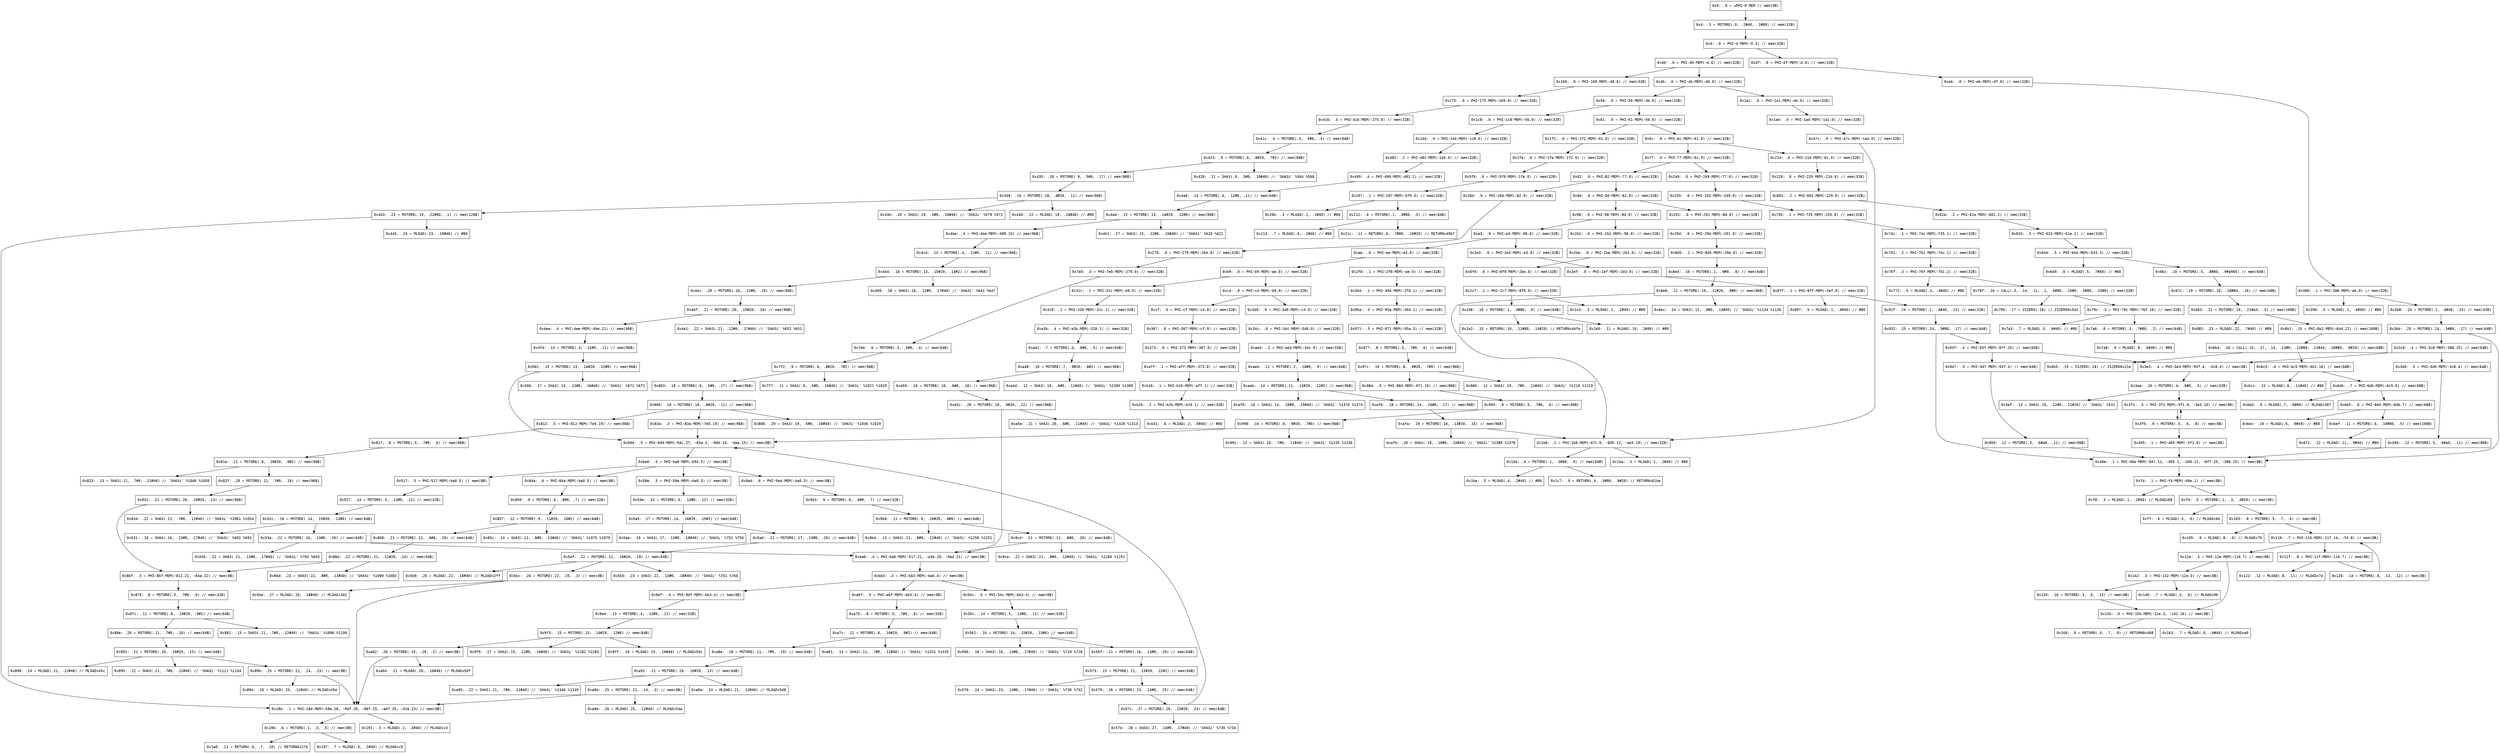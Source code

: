 
digraph G {
graph [fontname = "consolas"];
node  [fontname = "consolas"];
edge  [fontname = "consolas"];
instruction_3 [label="0x0: .0 = uPHI~0-MEM // mem(0B)", shape="record"];
instruction_2 [label="0x4: .3 = MSTORE(.0, .2#40, .1#80) // mem(32B)", shape="record"];
instruction_1605 [label="0xd: .0 = PHI~d-MEM(~0.3) // mem(32B)", shape="record"];
instruction_1577 [label="0xdf: .0 = PHI~df-MEM(~d.0) // mem(32B)", shape="record"];
instruction_1606 [label="0x40: .0 = PHI~40-MEM(~d.0) // mem(32B)", shape="record"];
instruction_1502 [label="0xeb: .0 = PHI~eb-MEM(~df.0) // mem(32B)", shape="record"];
instruction_1578 [label="0x169: .0 = PHI~169-MEM(~40.0) // mem(32B)", shape="record"];
instruction_1631 [label="0x4b: .0 = PHI~4b-MEM(~40.0) // mem(32B)", shape="record"];
instruction_485 [label="0x388: .1 = PHI~388-MEM(~eb.0) // mem(32B)", shape="record"];
instruction_1516 [label="0x175: .0 = PHI~175-MEM(~169.0) // mem(32B)", shape="record"];
instruction_1612 [label="0x1a1: .0 = PHI~1a1-MEM(~4b.0) // mem(32B)", shape="record"];
instruction_1632 [label="0x56: .0 = PHI~56-MEM(~4b.0) // mem(32B)", shape="record"];
instruction_504 [label="0x3b8: .24 = MSTORE(.1, .4#40, .23) // mem(32B)", shape="record"];
instruction_484 [label="0x390: .5 = MLOAD(.1, .4#40) // #80", shape="record"];
instruction_567 [label="0x416: .3 = PHI~416-MEM(~175.0) // mem(32B)", shape="record"];
instruction_1584 [label="0x1ad: .0 = PHI~1ad-MEM(~1a1.0) // mem(32B)", shape="record"];
instruction_1633 [label="0x61: .0 = PHI~61-MEM(~56.0) // mem(32B)", shape="record"];
instruction_1613 [label="0x1c8: .0 = PHI~1c8-MEM(~56.0) // mem(32B)", shape="record"];
instruction_505 [label="0x3bb: .25 = MSTORE(.24, .5#80, .17) // mem(64B)", shape="record"];
instruction_566 [label="0x41c: .6 = MSTORE(.3, .5#0, .4) // mem(64B)", shape="record"];
instruction_1529 [label="0x47c: .0 = PHI~47c-MEM(~1ad.0) // mem(32B)", shape="record"];
instruction_1653 [label="0x6c: .0 = PHI~6c-MEM(~61.0) // mem(32B)", shape="record"];
instruction_1614 [label="0x1f2: .0 = PHI~1f2-MEM(~61.0) // mem(32B)", shape="record"];
instruction_1585 [label="0x1d4: .0 = PHI~1d4-MEM(~1c8.0) // mem(32B)", shape="record"];
instruction_1640 [label="0x40e: .1 = PHI~40e-MEM(~947.12, ~405.1, ~3d0.12, ~8ff.25, ~388.25) // mem(0B)", shape="record"];
instruction_1484 [label="0x3c8: .4 = PHI~3c8-MEM(~388.25) // mem(64B)", shape="record"];
instruction_570 [label="0x423: .9 = MSTORE(.6, .8#20, .7#2) // mem(96B)", shape="record"];
instruction_219 [label="0x1b6: .1 = PHI~1b6-MEM(~47c.0, ~8d5.12, ~ad4.19) // mem(32B)", shape="record"];
instruction_1628 [label="0x77: .0 = PHI~77-MEM(~6c.0) // mem(32B)", shape="record"];
instruction_1654 [label="0x21d: .0 = PHI~21d-MEM(~6c.0) // mem(32B)", shape="record"];
instruction_1586 [label="0x1fe: .0 = PHI~1fe-MEM(~1f2.0) // mem(32B)", shape="record"];
instruction_1531 [label="0x482: .2 = PHI~482-MEM(~1d4.0) // mem(32B)", shape="record"];
instruction_105 [label="0xf4: .1 = PHI~f4-MEM(~40e.1) // mem(0B)", shape="record"];
instruction_522 [label="0x3d0: .5 = PHI~3d0-MEM(~3c8.4) // mem(64B)", shape="record"];
instruction_534 [label="0x3e3: .4 = PHI~3e3-MEM(~93f.4, ~3c8.4) // mem(0B)", shape="record"];
instruction_572 [label="0x428: .11 = SHA3(.9, .5#0, .10#40) // 'SHA3i' %564 %568", shape="record"];
instruction_580 [label="0x435: .18 = MSTORE(.9, .5#0, .17) // mem(96B)", shape="record"];
instruction_221 [label="0x1bd: .4 = MSTORE(.1, .3#80, .0) // mem(64B)", shape="record"];
instruction_218 [label="0x1ba: .3 = MLOAD(.1, .2#40) // #80", shape="record"];
instruction_1656 [label="0x249: .0 = PHI~249-MEM(~77.0) // mem(32B)", shape="record"];
instruction_1607 [label="0x82: .0 = PHI~82-MEM(~77.0) // mem(32B)", shape="record"];
instruction_1634 [label="0x229: .0 = PHI~229-MEM(~21d.0) // mem(32B)", shape="record"];
instruction_1533 [label="0x5f9: .0 = PHI~5f9-MEM(~1fe.0) // mem(32B)", shape="record"];
instruction_623 [label="0x499: .4 = PHI~499-MEM(~482.2) // mem(32B)", shape="record"];
instruction_104 [label="0xf8: .3 = MLOAD(.1, .2#40) // MLOADx68", shape="record"];
instruction_107 [label="0xfd: .5 = MSTORE(.1, .3, .4#20) // mem(0B)", shape="record"];
instruction_521 [label="0x3d9: .12 = MSTORE(.5, .6#a0, .11) // mem(96B)", shape="record"];
instruction_533 [label="0x3ea: .10 = MSTORE(.4, .9#0, .5) // mem(32B)", shape="record"];
instruction_581 [label="0x438: .19 = MSTORE(.18, .8#20, .11) // mem(96B)", shape="record"];
instruction_222 [label="0x1be: .5 = MLOAD(.4, .2#40) // #80", shape="record"];
instruction_226 [label="0x1c7: .9 = RETURN(.4, .5#80, .8#20) // RETURNx61be", shape="record"];
instruction_1637 [label="0x255: .0 = PHI~255-MEM(~249.0) // mem(32B)", shape="record"];
instruction_1579 [label="0x26d: .0 = PHI~26d-MEM(~82.0) // mem(32B)", shape="record"];
instruction_1608 [label="0x8d: .0 = PHI~8d-MEM(~82.0) // mem(32B)", shape="record"];
instruction_1615 [label="0x602: .2 = PHI~602-MEM(~229.0) // mem(32B)", shape="record"];
instruction_264 [label="0x207: .1 = PHI~207-MEM(~5f9.0) // mem(32B)", shape="record"];
instruction_622 [label="0x4a8: .13 = MSTORE(.4, .12#0, .11) // mem(64B)", shape="record"];
instruction_109 [label="0xff: .6 = MLOAD(.5, .0) // MLOADx6d", shape="record"];
instruction_111 [label="0x103: .8 = MSTORE(.5, .7, .6) // mem(0B)", shape="record"];
instruction_542 [label="0x3f1: .5 = PHI~3f1-MEM(~3f1.9, ~3e3.10) // mem(0B)", shape="record"];
instruction_537 [label="0x3ef: .13 = SHA3(.10, .12#0, .11#20) // 'SHA3i' %531", shape="record"];
instruction_582 [label="0x43b: .20 = SHA3(.19, .5#0, .10#40) // 'SHA3i' %579 %572", shape="record"];
instruction_585 [label="0x440: .22 = MLOAD(.19, .10#40) // #80", shape="record"];
instruction_586 [label="0x443: .23 = MSTORE(.19, .22#80, .1) // mem(128B)", shape="record"];
instruction_1623 [label="0x735: .1 = PHI~735-MEM(~255.0) // mem(32B)", shape="record"];
instruction_1517 [label="0x279: .0 = PHI~279-MEM(~26d.0) // mem(32B)", shape="record"];
instruction_1629 [label="0x98: .0 = PHI~98-MEM(~8d.0) // mem(32B)", shape="record"];
instruction_1580 [label="0x291: .0 = PHI~291-MEM(~8d.0) // mem(32B)", shape="record"];
instruction_1589 [label="0x61e: .2 = PHI~61e-MEM(~602.2) // mem(32B)", shape="record"];
instruction_268 [label="0x212: .6 = MSTORE(.1, .3#80, .5) // mem(64B)", shape="record"];
instruction_263 [label="0x20b: .3 = MLOAD(.1, .2#40) // #80", shape="record"];
instruction_625 [label="0x4ad: .15 = MSTORE(.13, .14#20, .12#0) // mem(96B)", shape="record"];
instruction_1476 [label="0x116: .7 = PHI~116-MEM(~11f.14, ~f4.8) // mem(0B)", shape="record"];
instruction_112 [label="0x105: .9 = MLOAD(.8, .0) // MLOADx70", shape="record"];
instruction_541 [label="0x3f5: .9 = MSTORE(.5, .6, .8) // mem(0B)", shape="record"];
instruction_587 [label="0x445: .24 = MLOAD(.23, .10#40) // #80", shape="record"];
instruction_196 [label="0x18d: .1 = PHI~18d-MEM(~58e.26, ~9df.20, ~86f.25, ~a6f.25, ~416.23) // mem(0B)", shape="record"];
instruction_1598 [label="0x74c: .1 = PHI~74c-MEM(~735.1) // mem(32B)", shape="record"];
instruction_1024 [label="0x7e5: .3 = PHI~7e5-MEM(~279.0) // mem(32B)", shape="record"];
instruction_1625 [label="0x2b2: .0 = PHI~2b2-MEM(~98.0) // mem(32B)", shape="record"];
instruction_1609 [label="0xa3: .0 = PHI~a3-MEM(~98.0) // mem(32B)", shape="record"];
instruction_1518 [label="0x29d: .0 = PHI~29d-MEM(~291.0) // mem(32B)", shape="record"];
instruction_1538 [label="0x633: .3 = PHI~633-MEM(~61e.2) // mem(32B)", shape="record"];
instruction_273 [label="0x21c: .11 = RETURN(.6, .7#80, .10#20) // RETURNx49b7", shape="record"];
instruction_269 [label="0x213: .7 = MLOAD(.6, .2#40) // #80", shape="record"];
instruction_627 [label="0x4b1: .17 = SHA3(.15, .12#0, .16#40) // 'SHA3i' %620 %621", shape="record"];
instruction_646 [label="0x4be: .4 = PHI~4be-MEM(~499.15) // mem(96B)", shape="record"];
instruction_126 [label="0x11f: .8 = PHI~11f-MEM(~116.7) // mem(0B)", shape="record"];
instruction_1478 [label="0x12e: .3 = PHI~12e-MEM(~116.7) // mem(0B)", shape="record"];
instruction_1658 [label="0x405: .1 = PHI~405-MEM(~3f1.9) // mem(0B)", shape="record"];
instruction_200 [label="0x196: .6 = MSTORE(.1, .3, .5) // mem(0B)", shape="record"];
instruction_195 [label="0x191: .3 = MLOAD(.1, .2#40) // MLOADxc3", shape="record"];
instruction_1552 [label="0x761: .2 = PHI~761-MEM(~74c.1) // mem(32B)", shape="record"];
instruction_1023 [label="0x7eb: .6 = MSTORE(.3, .5#0, .4) // mem(64B)", shape="record"];
instruction_1601 [label="0x2be: .0 = PHI~2be-MEM(~2b2.0) // mem(32B)", shape="record"];
instruction_1630 [label="0xae: .0 = PHI~ae-MEM(~a3.0) // mem(32B)", shape="record"];
instruction_1581 [label="0x2e3: .0 = PHI~2e3-MEM(~a3.0) // mem(32B)", shape="record"];
instruction_1138 [label="0x8d5: .1 = PHI~8d5-MEM(~29d.0) // mem(32B)", shape="record"];
instruction_830 [label="0x644: .5 = PHI~644-MEM(~633.3) // mem(32B)", shape="record"];
instruction_645 [label="0x4cd: .13 = MSTORE(.4, .12#0, .11) // mem(96B)", shape="record"];
instruction_125 [label="0x122: .12 = MLOAD(.8, .11) // MLOADx7d", shape="record"];
instruction_129 [label="0x126: .14 = MSTORE(.8, .13, .12) // mem(0B)", shape="record"];
instruction_170 [label="0x15b: .0 = PHI~15b-MEM(~12e.3, ~142.16) // mem(0B)", shape="record"];
instruction_151 [label="0x142: .3 = PHI~142-MEM(~12e.3) // mem(0B)", shape="record"];
instruction_205 [label="0x1a0: .11 = RETURN(.6, .7, .10) // RETURN0x276", shape="record"];
instruction_201 [label="0x197: .7 = MLOAD(.6, .2#40) // MLOADxc9", shape="record"];
instruction_979 [label="0x76f: .3 = PHI~76f-MEM(~761.2) // mem(32B)", shape="record"];
instruction_1027 [label="0x7f2: .9 = MSTORE(.6, .8#20, .7#2) // mem(96B)", shape="record"];
instruction_1559 [label="0x8f0: .0 = PHI~8f0-MEM(~2be.0) // mem(32B)", shape="record"];
instruction_1610 [label="0xb9: .0 = PHI~b9-MEM(~ae.0) // mem(32B)", shape="record"];
instruction_1626 [label="0x2f8: .1 = PHI~2f8-MEM(~ae.0) // mem(32B)", shape="record"];
instruction_1519 [label="0x2ef: .0 = PHI~2ef-MEM(~2e3.0) // mem(32B)", shape="record"];
instruction_1137 [label="0x8e3: .10 = MSTORE(.1, .9#0, .8) // mem(64B)", shape="record"];
instruction_829 [label="0x649: .8 = MLOAD(.5, .7#40) // #80", shape="record"];
instruction_832 [label="0x66c: .10 = MSTORE(.5, .8#80, .9#a905) // mem(64B)", shape="record"];
instruction_649 [label="0x4d4: .16 = MSTORE(.13, .15#20, .14#2) // mem(96B)", shape="record"];
instruction_172 [label="0x168: .9 = RETURN(.0, .7, .8) // RETURN0x468", shape="record"];
instruction_169 [label="0x163: .7 = MLOAD(.0, .6#40) // MLOADxa9", shape="record"];
instruction_160 [label="0x155: .16 = MSTORE(.3, .6, .15) // mem(0B)", shape="record"];
instruction_150 [label="0x146: .7 = MLOAD(.3, .6) // MLOADx96", shape="record"];
instruction_992 [label="0x78f: .16 = CALL(.3, .14, .11, .1, .5#80, .15#0, .5#80, .15#0) // mem(32B)", shape="record"];
instruction_978 [label="0x772: .5 = MLOAD(.3, .4#40) // #80", shape="record"];
instruction_1037 [label="0x803: .18 = MSTORE(.9, .5#0, .17) // mem(96B)", shape="record"];
instruction_1029 [label="0x7f7: .11 = SHA3(.9, .5#0, .10#40) // 'SHA3i' %1021 %1025", shape="record"];
instruction_373 [label="0x2c7: .1 = PHI~2c7-MEM(~8f0.0) // mem(32B)", shape="record"];
instruction_1582 [label="0x31c: .1 = PHI~31c-MEM(~b9.0) // mem(32B)", shape="record"];
instruction_1611 [label="0xc4: .0 = PHI~c4-MEM(~b9.0) // mem(32B)", shape="record"];
instruction_1602 [label="0x304: .1 = PHI~304-MEM(~2f8.1) // mem(32B)", shape="record"];
instruction_1160 [label="0x8ff: .1 = PHI~8ff-MEM(~2ef.0) // mem(32B)", shape="record"];
instruction_1140 [label="0x8e8: .12 = MSTORE(.10, .11#20, .9#0) // mem(96B)", shape="record"];
instruction_842 [label="0x67c: .19 = MSTORE(.10, .18#84, .16) // mem(68B)", shape="record"];
instruction_651 [label="0x4d9: .18 = SHA3(.16, .12#0, .17#40) // 'SHA3i' %643 %647", shape="record"];
instruction_653 [label="0x4dc: .20 = MSTORE(.16, .12#0, .19) // mem(96B)", shape="record"];
instruction_993 [label="0x795: .17 = ISZERO(.16) // ISZERO0x542", shape="record"];
instruction_1002 [label="0x79c: .3 = PHI~79c-MEM(~76f.16) // mem(32B)", shape="record"];
instruction_1038 [label="0x806: .19 = MSTORE(.18, .8#20, .11) // mem(96B)", shape="record"];
instruction_381 [label="0x2d8: .10 = MSTORE(.1, .3#80, .9) // mem(64B)", shape="record"];
instruction_372 [label="0x2cb: .3 = MLOAD(.1, .2#40) // #80", shape="record"];
instruction_1520 [label="0x328: .1 = PHI~328-MEM(~31c.1) // mem(32B)", shape="record"];
instruction_1583 [label="0x340: .0 = PHI~340-MEM(~c4.0) // mem(32B)", shape="record"];
instruction_1657 [label="0xcf: .0 = PHI~cf-MEM(~c4.0) // mem(32B)", shape="record"];
instruction_1570 [label="0x95a: .3 = PHI~95a-MEM(~304.1) // mem(32B)", shape="record"];
instruction_1179 [label="0x92f: .24 = MSTORE(.1, .4#40, .23) // mem(32B)", shape="record"];
instruction_1159 [label="0x907: .5 = MLOAD(.1, .4#40) // #80", shape="record"];
instruction_1142 [label="0x8ec: .14 = SHA3(.12, .9#0, .13#40) // 'SHA3i' %1134 %1136", shape="record"];
instruction_846 [label="0x683: .22 = MSTORE(.19, .21#a4, .3) // mem(100B)", shape="record"];
instruction_654 [label="0x4df: .21 = MSTORE(.20, .15#20, .18) // mem(96B)", shape="record"];
instruction_1004 [label="0x7a6: .8 = MSTORE(.3, .7#80, .2) // mem(64B)", shape="record"];
instruction_1001 [label="0x7a3: .7 = MLOAD(.3, .6#40) // #80", shape="record"];
instruction_1049 [label="0x812: .5 = PHI~812-MEM(~7e5.19) // mem(96B)", shape="record"];
instruction_1039 [label="0x808: .20 = SHA3(.19, .5#0, .10#40) // 'SHA3i' %1036 %1029", shape="record"];
instruction_1677 [label="0x83a: .3 = PHI~83a-MEM(~7e5.19) // mem(96B)", shape="record"];
instruction_386 [label="0x2e2: .15 = RETURN(.10, .11#80, .14#20) // RETURNx4dfe", shape="record"];
instruction_382 [label="0x2d9: .11 = MLOAD(.10, .2#40) // #80", shape="record"];
instruction_1308 [label="0xa3b: .4 = PHI~a3b-MEM(~328.1) // mem(32B)", shape="record"];
instruction_1521 [label="0x34c: .0 = PHI~34c-MEM(~340.0) // mem(32B)", shape="record"];
instruction_1639 [label="0x367: .0 = PHI~367-MEM(~cf.0) // mem(32B)", shape="record"];
instruction_1221 [label="0x971: .5 = PHI~971-MEM(~95a.3) // mem(32B)", shape="record"];
instruction_1180 [label="0x932: .25 = MSTORE(.24, .5#80, .17) // mem(64B)", shape="record"];
instruction_868 [label="0x6b1: .15 = PHI~6b1-MEM(~644.22) // mem(100B)", shape="record"];
instruction_847 [label="0x685: .23 = MLOAD(.22, .7#40) // #80", shape="record"];
instruction_655 [label="0x4e1: .22 = SHA3(.21, .12#0, .17#40) // 'SHA3i' %652 %651", shape="record"];
instruction_674 [label="0x4ee: .4 = PHI~4ee-MEM(~4be.21) // mem(96B)", shape="record"];
instruction_1005 [label="0x7a8: .9 = MLOAD(.8, .6#40) // #80", shape="record"];
instruction_1048 [label="0x817: .8 = MSTORE(.5, .7#0, .6) // mem(96B)", shape="record"];
instruction_1662 [label="0xb94: .5 = PHI~b94-MEM(~54c.27, ~83a.3, ~98d.10, ~4ee.15) // mem(0B)", shape="record"];
instruction_1307 [label="0xa41: .7 = MSTORE(.4, .6#0, .5) // mem(64B)", shape="record"];
instruction_1373 [label="0xad4: .2 = PHI~ad4-MEM(~34c.0) // mem(32B)", shape="record"];
instruction_1627 [label="0x373: .0 = PHI~373-MEM(~367.0) // mem(32B)", shape="record"];
instruction_1220 [label="0x977: .8 = MSTORE(.5, .7#0, .6) // mem(64B)", shape="record"];
instruction_1495 [label="0x93f: .4 = PHI~93f-MEM(~8ff.25) // mem(64B)", shape="record"];
instruction_867 [label="0x6b4: .18 = CALL(.15, .17, .14, .13#0, .12#80, .11#44, .10#80, .9#20) // mem(68B)", shape="record"];
instruction_673 [label="0x4fd: .13 = MSTORE(.4, .12#0, .11) // mem(96B)", shape="record"];
instruction_1052 [label="0x81e: .11 = MSTORE(.8, .10#20, .9#2) // mem(96B)", shape="record"];
instruction_1642 [label="0xba0: .5 = PHI~ba0-MEM(~b94.5) // mem(0B)", shape="record"];
instruction_1311 [label="0xa48: .10 = MSTORE(.7, .9#20, .8#2) // mem(96B)", shape="record"];
instruction_1372 [label="0xae4: .11 = MSTORE(.2, .10#0, .9) // mem(64B)", shape="record"];
instruction_1603 [label="0xaff: .1 = PHI~aff-MEM(~373.0) // mem(32B)", shape="record"];
instruction_1223 [label="0x97c: .10 = MSTORE(.8, .9#20, .7#0) // mem(96B)", shape="record"];
instruction_1197 [label="0x947: .5 = PHI~947-MEM(~93f.4) // mem(64B)", shape="record"];
instruction_875 [label="0x6b5: .19 = ISZERO(.18) // ISZERO0x21e", shape="record"];
instruction_892 [label="0x6c5: .6 = PHI~6c5-MEM(~6b1.18) // mem(68B)", shape="record"];
instruction_676 [label="0x502: .15 = MSTORE(.13, .14#20, .12#0) // mem(96B)", shape="record"];
instruction_1054 [label="0x823: .13 = SHA3(.11, .7#0, .12#40) // 'SHA3i' %1046 %1050", shape="record"];
instruction_1062 [label="0x82f: .20 = MSTORE(.11, .7#0, .19) // mem(96B)", shape="record"];
instruction_755 [label="0x58e: .5 = PHI~58e-MEM(~ba0.5) // mem(0B)", shape="record"];
instruction_695 [label="0x517: .5 = PHI~517-MEM(~ba0.5) // mem(0B)", shape="record"];
instruction_1078 [label="0x84a: .6 = PHI~84a-MEM(~ba0.5) // mem(0B)", shape="record"];
instruction_1253 [label="0x9ad: .6 = PHI~9ad-MEM(~ba0.5) // mem(0B)", shape="record"];
instruction_1313 [label="0xa4d: .12 = SHA3(.10, .6#0, .11#40) // 'SHA3i' %1305 %1309", shape="record"];
instruction_1321 [label="0xa59: .19 = MSTORE(.10, .6#0, .18) // mem(96B)", shape="record"];
instruction_1376 [label="0xaeb: .14 = MSTORE(.11, .13#20, .12#2) // mem(96B)", shape="record"];
instruction_1573 [label="0xb16: .1 = PHI~b16-MEM(~aff.1) // mem(32B)", shape="record"];
instruction_1225 [label="0x980: .12 = SHA3(.10, .7#0, .11#40) // 'SHA3i' %1218 %1219", shape="record"];
instruction_1238 [label="0x98d: .5 = PHI~98d-MEM(~971.10) // mem(96B)", shape="record"];
instruction_1196 [label="0x950: .12 = MSTORE(.5, .6#a0, .11) // mem(96B)", shape="record"];
instruction_891 [label="0x6cc: .12 = MLOAD(.6, .11#40) // #80", shape="record"];
instruction_904 [label="0x6db: .7 = PHI~6db-MEM(~6c5.6) // mem(68B)", shape="record"];
instruction_678 [label="0x506: .17 = SHA3(.15, .12#0, .16#40) // 'SHA3i' %671 %672", shape="record"];
instruction_1063 [label="0x832: .21 = MSTORE(.20, .10#20, .13) // mem(96B)", shape="record"];
instruction_754 [label="0x59e: .14 = MSTORE(.5, .13#0, .12) // mem(32B)", shape="record"];
instruction_694 [label="0x527: .14 = MSTORE(.5, .13#0, .12) // mem(32B)", shape="record"];
instruction_1077 [label="0x850: .9 = MSTORE(.6, .8#0, .7) // mem(32B)", shape="record"];
instruction_1252 [label="0x9b3: .9 = MSTORE(.6, .8#0, .7) // mem(32B)", shape="record"];
instruction_1322 [label="0xa5c: .20 = MSTORE(.19, .9#20, .12) // mem(96B)", shape="record"];
instruction_1381 [label="0xaf6: .18 = MSTORE(.14, .10#0, .17) // mem(96B)", shape="record"];
instruction_1378 [label="0xaf0: .16 = SHA3(.14, .10#0, .15#40) // 'SHA3i' %1370 %1374", shape="record"];
instruction_1420 [label="0xb2b: .2 = PHI~b2b-MEM(~b16.1) // mem(32B)", shape="record"];
instruction_1237 [label="0x993: .8 = MSTORE(.5, .7#0, .6) // mem(96B)", shape="record"];
instruction_903 [label="0x6dd: .9 = MLOAD(.7, .6#80) // MLOADx387", shape="record"];
instruction_915 [label="0x6e5: .6 = PHI~6e5-MEM(~6db.7) // mem(68B)", shape="record"];
instruction_1099 [label="0x86f: .5 = PHI~86f-MEM(~812.21, ~84a.22) // mem(0B)", shape="record"];
instruction_1064 [label="0x834: .22 = SHA3(.21, .7#0, .12#40) // 'SHA3i' %1061 %1054", shape="record"];
instruction_758 [label="0x5a5: .17 = MSTORE(.14, .16#20, .15#2) // mem(64B)", shape="record"];
instruction_697 [label="0x52c: .16 = MSTORE(.14, .15#20, .13#0) // mem(64B)", shape="record"];
instruction_1081 [label="0x857: .12 = MSTORE(.9, .11#20, .10#2) // mem(64B)", shape="record"];
instruction_1255 [label="0x9b8: .11 = MSTORE(.9, .10#20, .8#0) // mem(64B)", shape="record"];
instruction_1323 [label="0xa5e: .21 = SHA3(.20, .6#0, .11#40) // 'SHA3i' %1320 %1313", shape="record"];
instruction_1669 [label="0xba6: .4 = PHI~ba6-MEM(~517.21, ~a3b.20, ~9ad.21) // mem(0B)", shape="record"];
instruction_1382 [label="0xafa: .19 = MSTORE(.18, .13#20, .16) // mem(96B)", shape="record"];
instruction_1419 [label="0xb31: .6 = MLOAD(.2, .5#40) // #80", shape="record"];
instruction_1240 [label="0x998: .10 = MSTORE(.8, .9#20, .7#0) // mem(96B)", shape="record"];
instruction_914 [label="0x6ec: .10 = MLOAD(.6, .9#40) // #80", shape="record"];
instruction_917 [label="0x6ef: .11 = MSTORE(.6, .10#80, .5) // mem(100B)", shape="record"];
instruction_1098 [label="0x875: .8 = MSTORE(.5, .7#0, .6) // mem(32B)", shape="record"];
instruction_762 [label="0x5ad: .21 = MSTORE(.17, .13#0, .20) // mem(64B)", shape="record"];
instruction_760 [label="0x5aa: .19 = SHA3(.17, .13#0, .18#40) // 'SHA3i' %752 %756", shape="record"];
instruction_699 [label="0x531: .18 = SHA3(.16, .13#0, .17#40) // 'SHA3i' %692 %693", shape="record"];
instruction_704 [label="0x53a: .21 = MSTORE(.16, .13#0, .20) // mem(64B)", shape="record"];
instruction_1083 [label="0x85c: .14 = SHA3(.12, .8#0, .13#40) // 'SHA3i' %1075 %1079", shape="record"];
instruction_1091 [label="0x868: .21 = MSTORE(.12, .8#0, .20) // mem(64B)", shape="record"];
instruction_1267 [label="0x9cd: .21 = MSTORE(.11, .8#0, .20) // mem(64B)", shape="record"];
instruction_1257 [label="0x9bd: .13 = SHA3(.11, .8#0, .12#40) // 'SHA3i' %1250 %1251", shape="record"];
instruction_1649 [label="0xbb3: .4 = PHI~bb3-MEM(~ba6.4) // mem(0B)", shape="record"];
instruction_1383 [label="0xafb: .20 = SHA3(.19, .10#0, .15#40) // 'SHA3i' %1380 %1378", shape="record"];
instruction_1242 [label="0x99c: .12 = SHA3(.10, .7#0, .11#40) // 'SHA3i' %1235 %1236", shape="record"];
instruction_918 [label="0x6f1: .12 = MLOAD(.11, .9#40) // #80", shape="record"];
instruction_1102 [label="0x87c: .11 = MSTORE(.8, .10#20, .9#2) // mem(64B)", shape="record"];
instruction_763 [label="0x5af: .22 = MSTORE(.21, .16#20, .19) // mem(64B)", shape="record"];
instruction_705 [label="0x53b: .22 = SHA3(.21, .13#0, .17#40) // 'SHA3i' %703 %693", shape="record"];
instruction_1092 [label="0x86b: .22 = MSTORE(.21, .11#20, .14) // mem(64B)", shape="record"];
instruction_1268 [label="0x9ce: .22 = SHA3(.21, .8#0, .12#40) // 'SHA3i' %1266 %1251", shape="record"];
instruction_722 [label="0x54c: .5 = PHI~54c-MEM(~bb3.4) // mem(0B)", shape="record"];
instruction_1285 [label="0x9df: .4 = PHI~9df-MEM(~bb3.4) // mem(0B)", shape="record"];
instruction_1334 [label="0xa6f: .5 = PHI~a6f-MEM(~bb3.4) // mem(0B)", shape="record"];
instruction_1104 [label="0x881: .13 = SHA3(.11, .7#0, .12#40) // 'SHA3i' %1096 %1100", shape="record"];
instruction_1112 [label="0x88e: .20 = MSTORE(.11, .7#0, .19) // mem(64B)", shape="record"];
instruction_767 [label="0x5b9: .25 = MLOAD(.22, .18#40) // MLOADx2ff", shape="record"];
instruction_769 [label="0x5bc: .26 = MSTORE(.22, .25, .3) // mem(0B)", shape="record"];
instruction_764 [label="0x5b3: .23 = SHA3(.22, .13#0, .18#40) // 'SHA3i' %761 %760", shape="record"];
instruction_1093 [label="0x86d: .23 = SHA3(.22, .8#0, .13#40) // 'SHA3i' %1090 %1083", shape="record"];
instruction_721 [label="0x55c: .14 = MSTORE(.5, .13#0, .12) // mem(32B)", shape="record"];
instruction_1284 [label="0x9ee: .13 = MSTORE(.4, .12#0, .11) // mem(32B)", shape="record"];
instruction_1333 [label="0xa75: .8 = MSTORE(.5, .7#0, .6) // mem(32B)", shape="record"];
instruction_1113 [label="0x891: .21 = MSTORE(.20, .10#20, .13) // mem(64B)", shape="record"];
instruction_770 [label="0x5be: .27 = MLOAD(.26, .18#40) // MLOADx302", shape="record"];
instruction_724 [label="0x561: .16 = MSTORE(.14, .15#20, .13#0) // mem(64B)", shape="record"];
instruction_1287 [label="0x9f3: .15 = MSTORE(.13, .14#20, .12#0) // mem(64B)", shape="record"];
instruction_1337 [label="0xa7c: .11 = MSTORE(.8, .10#20, .9#2) // mem(64B)", shape="record"];
instruction_1116 [label="0x898: .24 = MLOAD(.21, .12#40) // MLOADx45c", shape="record"];
instruction_1117 [label="0x89b: .25 = MSTORE(.21, .24, .23) // mem(0B)", shape="record"];
instruction_1114 [label="0x895: .22 = SHA3(.21, .7#0, .12#40) // 'SHA3i' %1111 %1104", shape="record"];
instruction_726 [label="0x566: .18 = SHA3(.16, .13#0, .17#40) // 'SHA3i' %719 %720", shape="record"];
instruction_731 [label="0x56f: .21 = MSTORE(.16, .13#0, .20) // mem(64B)", shape="record"];
instruction_1292 [label="0x9ff: .19 = MLOAD(.15, .16#40) // MLOADx50c", shape="record"];
instruction_1294 [label="0xa02: .20 = MSTORE(.15, .19, .2) // mem(0B)", shape="record"];
instruction_1289 [label="0x9f9: .17 = SHA3(.15, .12#0, .16#40) // 'SHA3i' %1282 %1283", shape="record"];
instruction_1347 [label="0xa8e: .20 = MSTORE(.11, .7#0, .19) // mem(64B)", shape="record"];
instruction_1339 [label="0xa81: .13 = SHA3(.11, .7#0, .12#40) // 'SHA3i' %1331 %1335", shape="record"];
instruction_1118 [label="0x89d: .26 = MLOAD(.25, .12#40) // MLOADx45e", shape="record"];
instruction_733 [label="0x573: .23 = MSTORE(.21, .15#20, .22#2) // mem(64B)", shape="record"];
instruction_1295 [label="0xa04: .21 = MLOAD(.20, .16#40) // MLOADx50f", shape="record"];
instruction_1348 [label="0xa91: .21 = MSTORE(.20, .10#20, .13) // mem(64B)", shape="record"];
instruction_734 [label="0x576: .24 = SHA3(.23, .13#0, .17#40) // 'SHA3i' %730 %732", shape="record"];
instruction_736 [label="0x579: .26 = MSTORE(.23, .13#0, .25) // mem(64B)", shape="record"];
instruction_1352 [label="0xa9a: .24 = MLOAD(.21, .12#40) // MLOADx548", shape="record"];
instruction_1353 [label="0xa9d: .25 = MSTORE(.21, .24, .3) // mem(0B)", shape="record"];
instruction_1349 [label="0xa95: .22 = SHA3(.21, .7#0, .12#40) // 'SHA3i' %1346 %1339", shape="record"];
instruction_737 [label="0x57c: .27 = MSTORE(.26, .15#20, .24) // mem(64B)", shape="record"];
instruction_1354 [label="0xa9e: .26 = MLOAD(.25, .12#40) // MLOADx54a", shape="record"];
instruction_738 [label="0x57d: .28 = SHA3(.27, .13#0, .17#40) // 'SHA3i' %735 %734", shape="record"];
instruction_3 -> instruction_2
instruction_2 -> instruction_1605
instruction_1605 -> instruction_1577
instruction_1605 -> instruction_1606
instruction_1577 -> instruction_1502
instruction_1606 -> instruction_1578
instruction_1606 -> instruction_1631
instruction_1502 -> instruction_485
instruction_1578 -> instruction_1516
instruction_1631 -> instruction_1612
instruction_1631 -> instruction_1632
instruction_485 -> instruction_504
instruction_485 -> instruction_484
instruction_1516 -> instruction_567
instruction_1612 -> instruction_1584
instruction_1632 -> instruction_1633
instruction_1632 -> instruction_1613
instruction_504 -> instruction_505
instruction_567 -> instruction_566
instruction_1584 -> instruction_1529
instruction_1633 -> instruction_1653
instruction_1633 -> instruction_1614
instruction_1613 -> instruction_1585
instruction_505 -> instruction_1640
instruction_505 -> instruction_1484
instruction_566 -> instruction_570
instruction_1529 -> instruction_219
instruction_1653 -> instruction_1628
instruction_1653 -> instruction_1654
instruction_1614 -> instruction_1586
instruction_1585 -> instruction_1531
instruction_1640 -> instruction_105
instruction_1484 -> instruction_522
instruction_1484 -> instruction_534
instruction_570 -> instruction_572
instruction_570 -> instruction_580
instruction_219 -> instruction_221
instruction_219 -> instruction_218
instruction_1628 -> instruction_1656
instruction_1628 -> instruction_1607
instruction_1654 -> instruction_1634
instruction_1586 -> instruction_1533
instruction_1531 -> instruction_623
instruction_105 -> instruction_104
instruction_105 -> instruction_107
instruction_522 -> instruction_521
instruction_534 -> instruction_533
instruction_580 -> instruction_581
instruction_221 -> instruction_222
instruction_221 -> instruction_226
instruction_1656 -> instruction_1637
instruction_1607 -> instruction_1579
instruction_1607 -> instruction_1608
instruction_1634 -> instruction_1615
instruction_1533 -> instruction_264
instruction_623 -> instruction_622
instruction_107 -> instruction_109
instruction_107 -> instruction_111
instruction_521 -> instruction_1640
instruction_533 -> instruction_542
instruction_533 -> instruction_537
instruction_581 -> instruction_582
instruction_581 -> instruction_585
instruction_581 -> instruction_586
instruction_1637 -> instruction_1623
instruction_1579 -> instruction_1517
instruction_1608 -> instruction_1629
instruction_1608 -> instruction_1580
instruction_1615 -> instruction_1589
instruction_264 -> instruction_268
instruction_264 -> instruction_263
instruction_622 -> instruction_625
instruction_111 -> instruction_1476
instruction_111 -> instruction_112
instruction_542 -> instruction_541
instruction_586 -> instruction_587
instruction_586 -> instruction_196
instruction_1623 -> instruction_1598
instruction_1517 -> instruction_1024
instruction_1629 -> instruction_1625
instruction_1629 -> instruction_1609
instruction_1580 -> instruction_1518
instruction_1589 -> instruction_1538
instruction_268 -> instruction_273
instruction_268 -> instruction_269
instruction_625 -> instruction_627
instruction_625 -> instruction_646
instruction_1476 -> instruction_126
instruction_1476 -> instruction_1478
instruction_541 -> instruction_542
instruction_541 -> instruction_1658
instruction_196 -> instruction_200
instruction_196 -> instruction_195
instruction_1598 -> instruction_1552
instruction_1024 -> instruction_1023
instruction_1625 -> instruction_1601
instruction_1609 -> instruction_1630
instruction_1609 -> instruction_1581
instruction_1518 -> instruction_1138
instruction_1538 -> instruction_830
instruction_646 -> instruction_645
instruction_126 -> instruction_125
instruction_126 -> instruction_129
instruction_1478 -> instruction_170
instruction_1478 -> instruction_151
instruction_1658 -> instruction_1640
instruction_200 -> instruction_205
instruction_200 -> instruction_201
instruction_1552 -> instruction_979
instruction_1023 -> instruction_1027
instruction_1601 -> instruction_1559
instruction_1630 -> instruction_1610
instruction_1630 -> instruction_1626
instruction_1581 -> instruction_1519
instruction_1138 -> instruction_1137
instruction_830 -> instruction_829
instruction_830 -> instruction_832
instruction_645 -> instruction_649
instruction_129 -> instruction_1476
instruction_170 -> instruction_172
instruction_170 -> instruction_169
instruction_151 -> instruction_160
instruction_151 -> instruction_150
instruction_979 -> instruction_992
instruction_979 -> instruction_978
instruction_1027 -> instruction_1037
instruction_1027 -> instruction_1029
instruction_1559 -> instruction_373
instruction_1610 -> instruction_1582
instruction_1610 -> instruction_1611
instruction_1626 -> instruction_1602
instruction_1519 -> instruction_1160
instruction_1137 -> instruction_1140
instruction_832 -> instruction_842
instruction_649 -> instruction_651
instruction_649 -> instruction_653
instruction_160 -> instruction_170
instruction_992 -> instruction_993
instruction_992 -> instruction_1002
instruction_1037 -> instruction_1038
instruction_373 -> instruction_381
instruction_373 -> instruction_372
instruction_1582 -> instruction_1520
instruction_1611 -> instruction_1583
instruction_1611 -> instruction_1657
instruction_1602 -> instruction_1570
instruction_1160 -> instruction_1179
instruction_1160 -> instruction_1159
instruction_1140 -> instruction_219
instruction_1140 -> instruction_1142
instruction_842 -> instruction_846
instruction_653 -> instruction_654
instruction_1002 -> instruction_1004
instruction_1002 -> instruction_1001
instruction_1038 -> instruction_1049
instruction_1038 -> instruction_1039
instruction_1038 -> instruction_1677
instruction_381 -> instruction_386
instruction_381 -> instruction_382
instruction_1520 -> instruction_1308
instruction_1583 -> instruction_1521
instruction_1657 -> instruction_1639
instruction_1570 -> instruction_1221
instruction_1179 -> instruction_1180
instruction_846 -> instruction_868
instruction_846 -> instruction_847
instruction_654 -> instruction_655
instruction_654 -> instruction_674
instruction_1004 -> instruction_1005
instruction_1049 -> instruction_1048
instruction_1677 -> instruction_1662
instruction_1308 -> instruction_1307
instruction_1521 -> instruction_1373
instruction_1639 -> instruction_1627
instruction_1221 -> instruction_1220
instruction_1180 -> instruction_1640
instruction_1180 -> instruction_1495
instruction_868 -> instruction_867
instruction_674 -> instruction_673
instruction_1048 -> instruction_1052
instruction_1662 -> instruction_1642
instruction_1307 -> instruction_1311
instruction_1373 -> instruction_1372
instruction_1627 -> instruction_1603
instruction_1220 -> instruction_1223
instruction_1495 -> instruction_1197
instruction_1495 -> instruction_534
instruction_867 -> instruction_875
instruction_867 -> instruction_892
instruction_673 -> instruction_676
instruction_1052 -> instruction_1054
instruction_1052 -> instruction_1062
instruction_1642 -> instruction_755
instruction_1642 -> instruction_695
instruction_1642 -> instruction_1078
instruction_1642 -> instruction_1253
instruction_1311 -> instruction_1313
instruction_1311 -> instruction_1321
instruction_1372 -> instruction_1376
instruction_1603 -> instruction_1573
instruction_1223 -> instruction_1225
instruction_1223 -> instruction_1238
instruction_1197 -> instruction_1196
instruction_892 -> instruction_891
instruction_892 -> instruction_904
instruction_676 -> instruction_678
instruction_676 -> instruction_1662
instruction_1062 -> instruction_1063
instruction_755 -> instruction_754
instruction_695 -> instruction_694
instruction_1078 -> instruction_1077
instruction_1253 -> instruction_1252
instruction_1321 -> instruction_1322
instruction_1376 -> instruction_1381
instruction_1376 -> instruction_1378
instruction_1573 -> instruction_1420
instruction_1238 -> instruction_1237
instruction_1196 -> instruction_1640
instruction_904 -> instruction_903
instruction_904 -> instruction_915
instruction_1063 -> instruction_1099
instruction_1063 -> instruction_1064
instruction_754 -> instruction_758
instruction_694 -> instruction_697
instruction_1077 -> instruction_1081
instruction_1252 -> instruction_1255
instruction_1322 -> instruction_1323
instruction_1322 -> instruction_1669
instruction_1381 -> instruction_1382
instruction_1420 -> instruction_1419
instruction_1237 -> instruction_1240
instruction_915 -> instruction_914
instruction_915 -> instruction_917
instruction_1099 -> instruction_1098
instruction_758 -> instruction_762
instruction_758 -> instruction_760
instruction_697 -> instruction_699
instruction_697 -> instruction_704
instruction_1081 -> instruction_1083
instruction_1081 -> instruction_1091
instruction_1255 -> instruction_1267
instruction_1255 -> instruction_1257
instruction_1669 -> instruction_1649
instruction_1382 -> instruction_219
instruction_1382 -> instruction_1383
instruction_1240 -> instruction_1662
instruction_1240 -> instruction_1242
instruction_917 -> instruction_918
instruction_1098 -> instruction_1102
instruction_762 -> instruction_763
instruction_704 -> instruction_705
instruction_704 -> instruction_1669
instruction_1091 -> instruction_1092
instruction_1267 -> instruction_1268
instruction_1267 -> instruction_1669
instruction_1649 -> instruction_722
instruction_1649 -> instruction_1285
instruction_1649 -> instruction_1334
instruction_1102 -> instruction_1104
instruction_1102 -> instruction_1112
instruction_763 -> instruction_767
instruction_763 -> instruction_769
instruction_763 -> instruction_764
instruction_1092 -> instruction_1093
instruction_1092 -> instruction_1099
instruction_722 -> instruction_721
instruction_1285 -> instruction_1284
instruction_1334 -> instruction_1333
instruction_1112 -> instruction_1113
instruction_769 -> instruction_196
instruction_769 -> instruction_770
instruction_721 -> instruction_724
instruction_1284 -> instruction_1287
instruction_1333 -> instruction_1337
instruction_1113 -> instruction_1116
instruction_1113 -> instruction_1117
instruction_1113 -> instruction_1114
instruction_724 -> instruction_726
instruction_724 -> instruction_731
instruction_1287 -> instruction_1292
instruction_1287 -> instruction_1294
instruction_1287 -> instruction_1289
instruction_1337 -> instruction_1347
instruction_1337 -> instruction_1339
instruction_1117 -> instruction_1118
instruction_1117 -> instruction_196
instruction_731 -> instruction_733
instruction_1294 -> instruction_1295
instruction_1294 -> instruction_196
instruction_1347 -> instruction_1348
instruction_733 -> instruction_734
instruction_733 -> instruction_736
instruction_1348 -> instruction_1352
instruction_1348 -> instruction_1353
instruction_1348 -> instruction_1349
instruction_736 -> instruction_737
instruction_1353 -> instruction_1354
instruction_1353 -> instruction_196
instruction_737 -> instruction_738
instruction_737 -> instruction_1662
}

